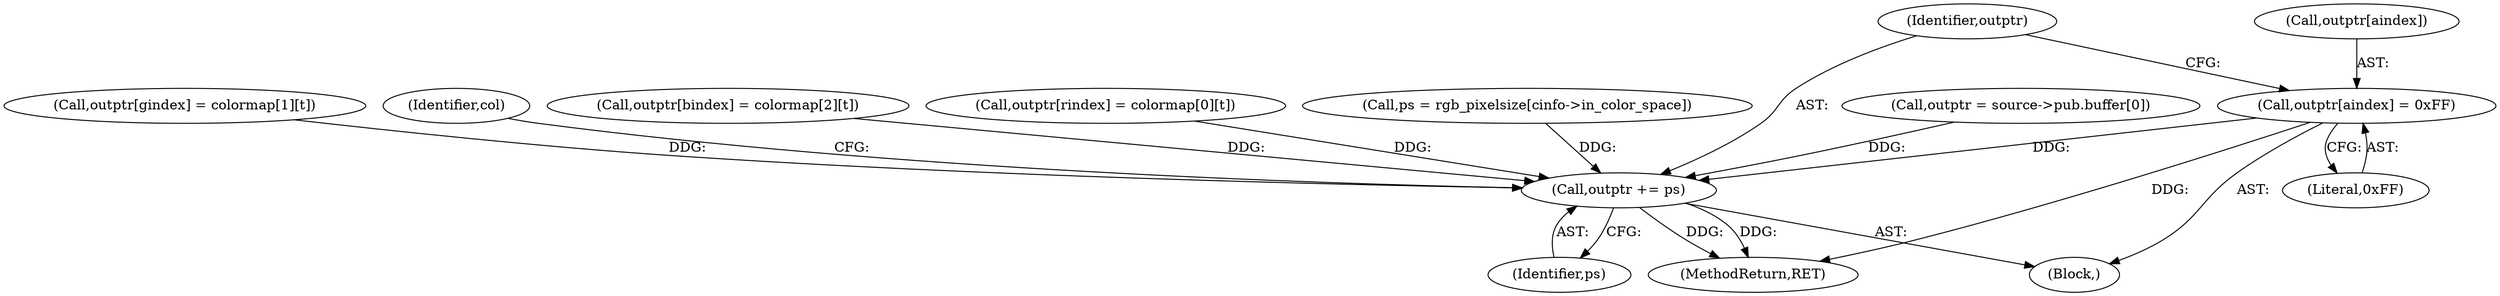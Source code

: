 digraph "0_libjpeg-turbo_9c78a04df4e44ef6487eee99c4258397f4fdca55@array" {
"1000395" [label="(Call,outptr[aindex] = 0xFF)"];
"1000400" [label="(Call,outptr += ps)"];
"1000353" [label="(Identifier,col)"];
"1000386" [label="(Call,outptr[bindex] = colormap[2][t])"];
"1000368" [label="(Call,outptr[rindex] = colormap[0][t])"];
"1000462" [label="(MethodReturn,RET)"];
"1000400" [label="(Call,outptr += ps)"];
"1000331" [label="(Call,ps = rgb_pixelsize[cinfo->in_color_space])"];
"1000377" [label="(Call,outptr[gindex] = colormap[1][t])"];
"1000396" [label="(Call,outptr[aindex])"];
"1000402" [label="(Identifier,ps)"];
"1000354" [label="(Block,)"];
"1000395" [label="(Call,outptr[aindex] = 0xFF)"];
"1000401" [label="(Identifier,outptr)"];
"1000184" [label="(Call,outptr = source->pub.buffer[0])"];
"1000399" [label="(Literal,0xFF)"];
"1000395" -> "1000354"  [label="AST: "];
"1000395" -> "1000399"  [label="CFG: "];
"1000396" -> "1000395"  [label="AST: "];
"1000399" -> "1000395"  [label="AST: "];
"1000401" -> "1000395"  [label="CFG: "];
"1000395" -> "1000462"  [label="DDG: "];
"1000395" -> "1000400"  [label="DDG: "];
"1000400" -> "1000354"  [label="AST: "];
"1000400" -> "1000402"  [label="CFG: "];
"1000401" -> "1000400"  [label="AST: "];
"1000402" -> "1000400"  [label="AST: "];
"1000353" -> "1000400"  [label="CFG: "];
"1000400" -> "1000462"  [label="DDG: "];
"1000400" -> "1000462"  [label="DDG: "];
"1000331" -> "1000400"  [label="DDG: "];
"1000184" -> "1000400"  [label="DDG: "];
"1000386" -> "1000400"  [label="DDG: "];
"1000377" -> "1000400"  [label="DDG: "];
"1000368" -> "1000400"  [label="DDG: "];
}
